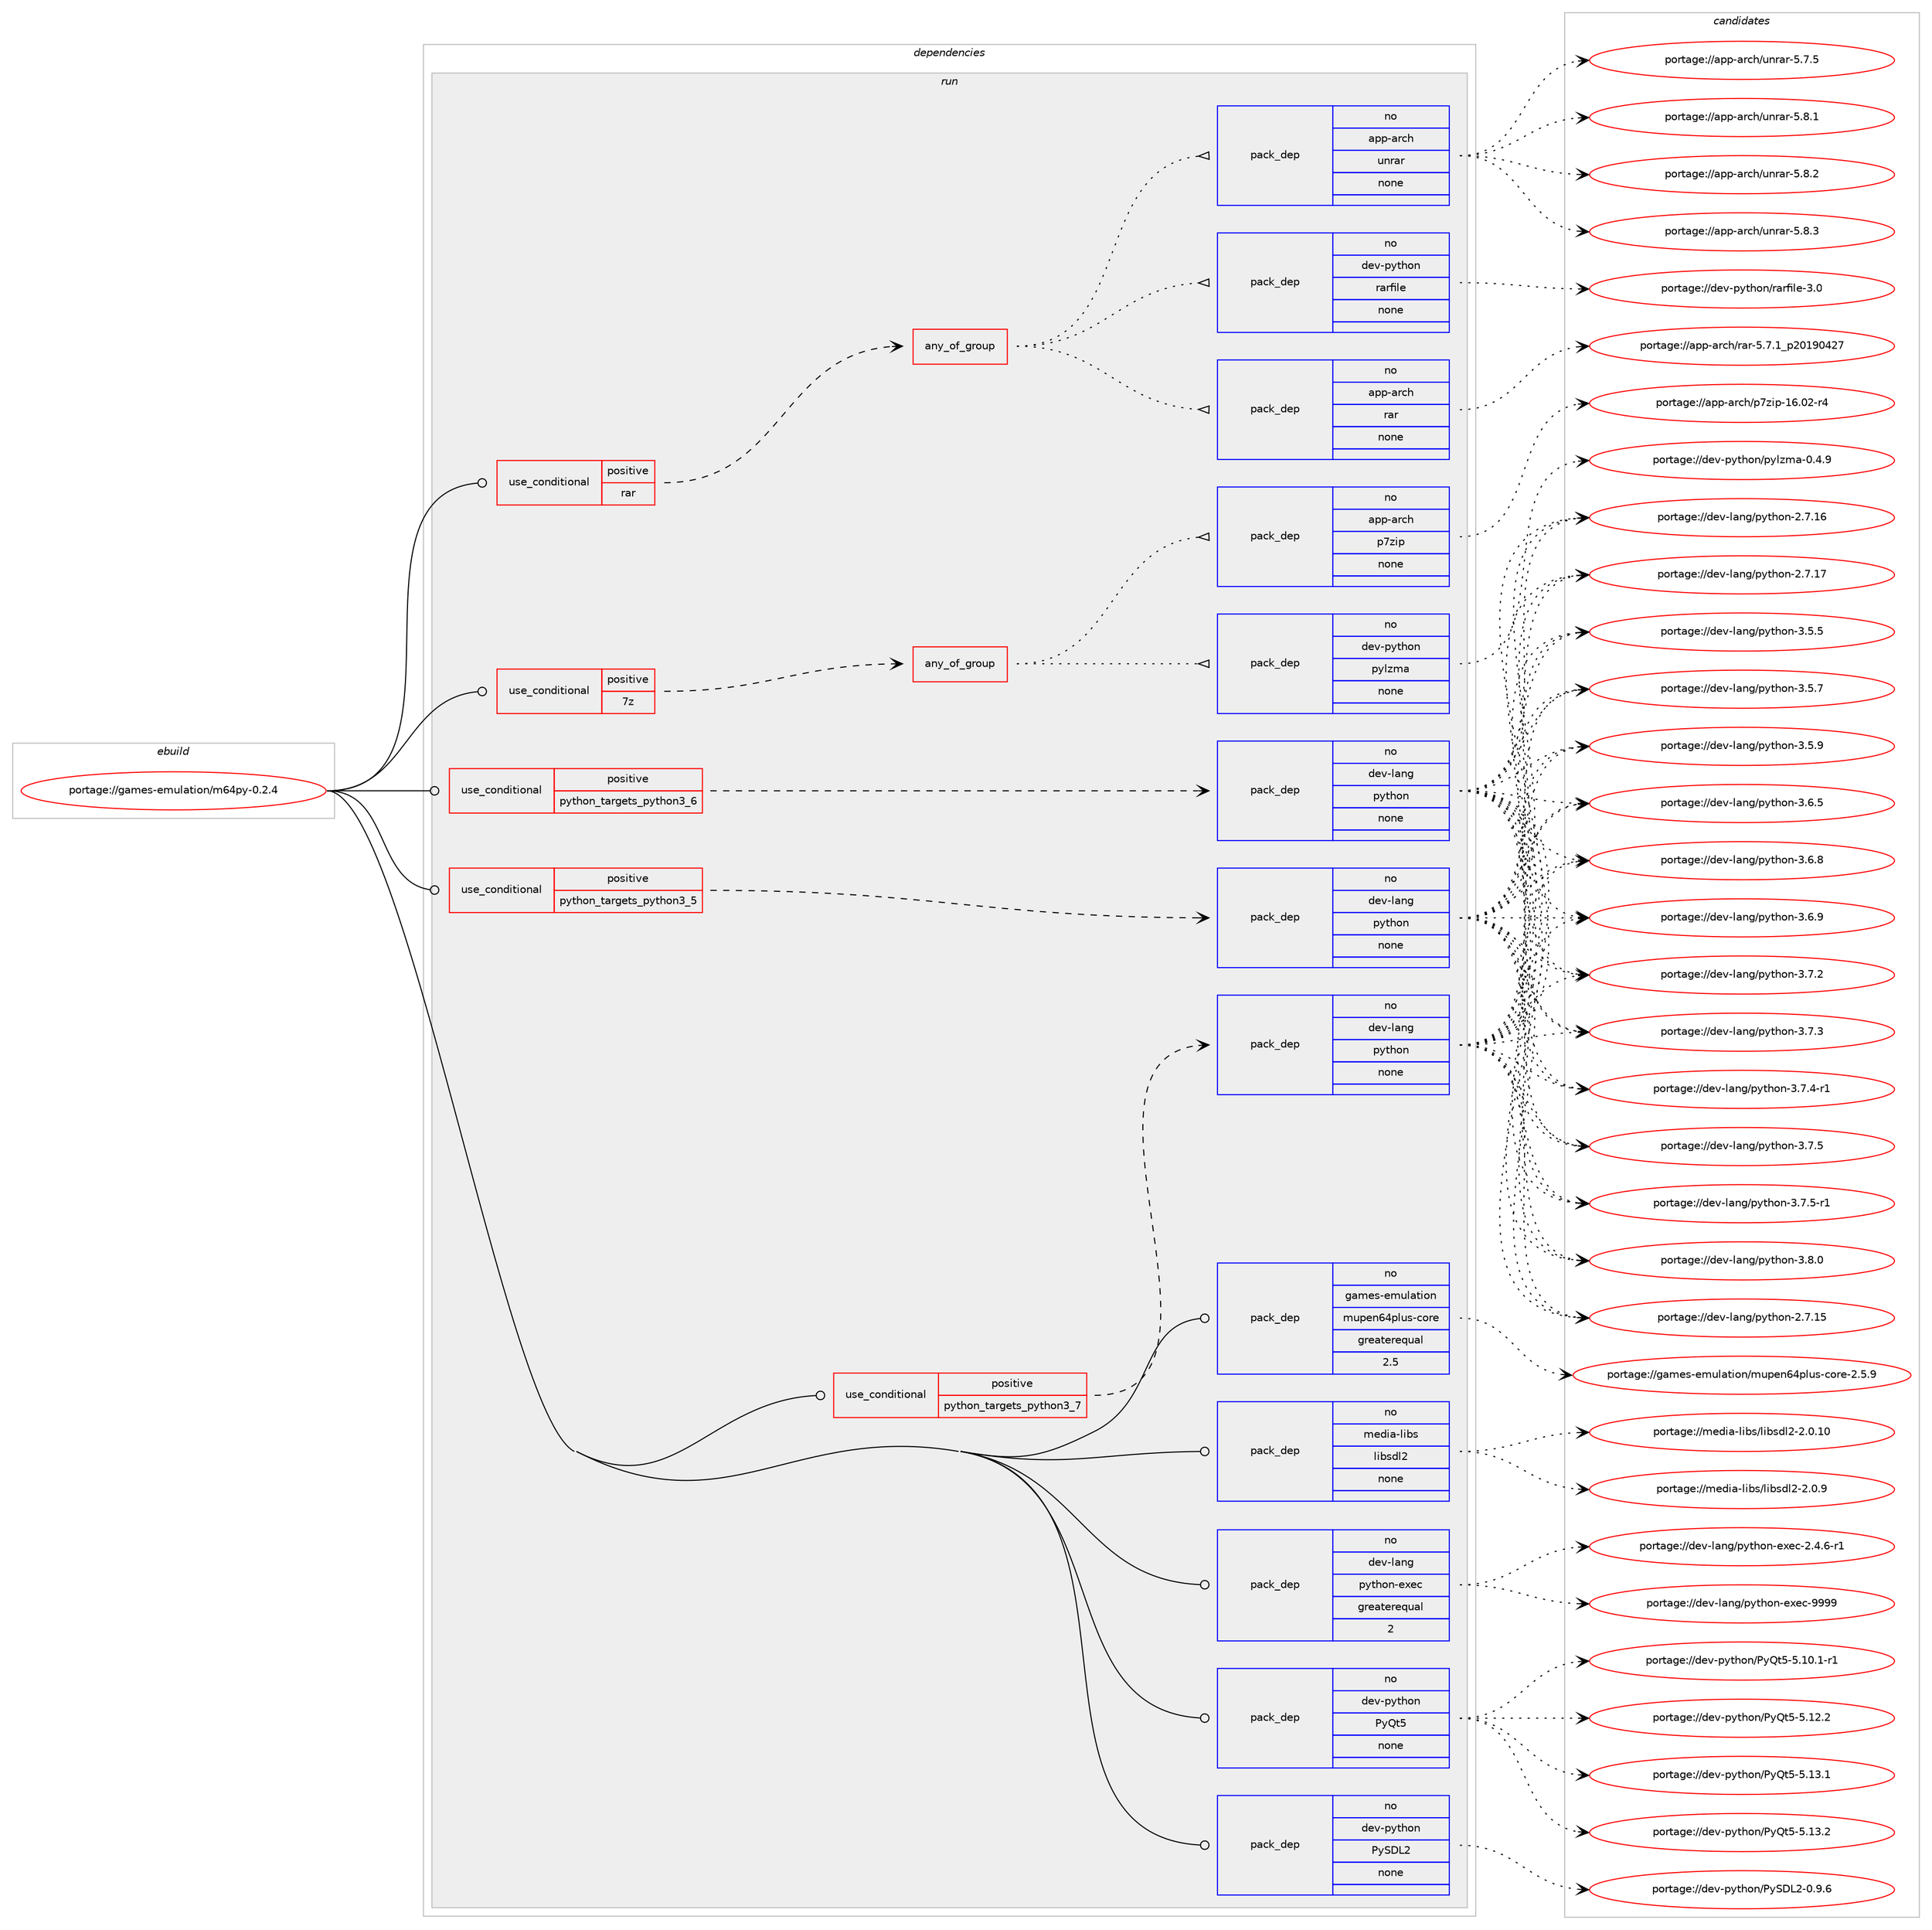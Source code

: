digraph prolog {

# *************
# Graph options
# *************

newrank=true;
concentrate=true;
compound=true;
graph [rankdir=LR,fontname=Helvetica,fontsize=10,ranksep=1.5];#, ranksep=2.5, nodesep=0.2];
edge  [arrowhead=vee];
node  [fontname=Helvetica,fontsize=10];

# **********
# The ebuild
# **********

subgraph cluster_leftcol {
color=gray;
rank=same;
label=<<i>ebuild</i>>;
id [label="portage://games-emulation/m64py-0.2.4", color=red, width=4, href="../games-emulation/m64py-0.2.4.svg"];
}

# ****************
# The dependencies
# ****************

subgraph cluster_midcol {
color=gray;
label=<<i>dependencies</i>>;
subgraph cluster_compile {
fillcolor="#eeeeee";
style=filled;
label=<<i>compile</i>>;
}
subgraph cluster_compileandrun {
fillcolor="#eeeeee";
style=filled;
label=<<i>compile and run</i>>;
}
subgraph cluster_run {
fillcolor="#eeeeee";
style=filled;
label=<<i>run</i>>;
subgraph cond72859 {
dependency271411 [label=<<TABLE BORDER="0" CELLBORDER="1" CELLSPACING="0" CELLPADDING="4"><TR><TD ROWSPAN="3" CELLPADDING="10">use_conditional</TD></TR><TR><TD>positive</TD></TR><TR><TD>7z</TD></TR></TABLE>>, shape=none, color=red];
subgraph any3754 {
dependency271412 [label=<<TABLE BORDER="0" CELLBORDER="1" CELLSPACING="0" CELLPADDING="4"><TR><TD CELLPADDING="10">any_of_group</TD></TR></TABLE>>, shape=none, color=red];subgraph pack194724 {
dependency271413 [label=<<TABLE BORDER="0" CELLBORDER="1" CELLSPACING="0" CELLPADDING="4" WIDTH="220"><TR><TD ROWSPAN="6" CELLPADDING="30">pack_dep</TD></TR><TR><TD WIDTH="110">no</TD></TR><TR><TD>dev-python</TD></TR><TR><TD>pylzma</TD></TR><TR><TD>none</TD></TR><TR><TD></TD></TR></TABLE>>, shape=none, color=blue];
}
dependency271412:e -> dependency271413:w [weight=20,style="dotted",arrowhead="oinv"];
subgraph pack194725 {
dependency271414 [label=<<TABLE BORDER="0" CELLBORDER="1" CELLSPACING="0" CELLPADDING="4" WIDTH="220"><TR><TD ROWSPAN="6" CELLPADDING="30">pack_dep</TD></TR><TR><TD WIDTH="110">no</TD></TR><TR><TD>app-arch</TD></TR><TR><TD>p7zip</TD></TR><TR><TD>none</TD></TR><TR><TD></TD></TR></TABLE>>, shape=none, color=blue];
}
dependency271412:e -> dependency271414:w [weight=20,style="dotted",arrowhead="oinv"];
}
dependency271411:e -> dependency271412:w [weight=20,style="dashed",arrowhead="vee"];
}
id:e -> dependency271411:w [weight=20,style="solid",arrowhead="odot"];
subgraph cond72860 {
dependency271415 [label=<<TABLE BORDER="0" CELLBORDER="1" CELLSPACING="0" CELLPADDING="4"><TR><TD ROWSPAN="3" CELLPADDING="10">use_conditional</TD></TR><TR><TD>positive</TD></TR><TR><TD>python_targets_python3_5</TD></TR></TABLE>>, shape=none, color=red];
subgraph pack194726 {
dependency271416 [label=<<TABLE BORDER="0" CELLBORDER="1" CELLSPACING="0" CELLPADDING="4" WIDTH="220"><TR><TD ROWSPAN="6" CELLPADDING="30">pack_dep</TD></TR><TR><TD WIDTH="110">no</TD></TR><TR><TD>dev-lang</TD></TR><TR><TD>python</TD></TR><TR><TD>none</TD></TR><TR><TD></TD></TR></TABLE>>, shape=none, color=blue];
}
dependency271415:e -> dependency271416:w [weight=20,style="dashed",arrowhead="vee"];
}
id:e -> dependency271415:w [weight=20,style="solid",arrowhead="odot"];
subgraph cond72861 {
dependency271417 [label=<<TABLE BORDER="0" CELLBORDER="1" CELLSPACING="0" CELLPADDING="4"><TR><TD ROWSPAN="3" CELLPADDING="10">use_conditional</TD></TR><TR><TD>positive</TD></TR><TR><TD>python_targets_python3_6</TD></TR></TABLE>>, shape=none, color=red];
subgraph pack194727 {
dependency271418 [label=<<TABLE BORDER="0" CELLBORDER="1" CELLSPACING="0" CELLPADDING="4" WIDTH="220"><TR><TD ROWSPAN="6" CELLPADDING="30">pack_dep</TD></TR><TR><TD WIDTH="110">no</TD></TR><TR><TD>dev-lang</TD></TR><TR><TD>python</TD></TR><TR><TD>none</TD></TR><TR><TD></TD></TR></TABLE>>, shape=none, color=blue];
}
dependency271417:e -> dependency271418:w [weight=20,style="dashed",arrowhead="vee"];
}
id:e -> dependency271417:w [weight=20,style="solid",arrowhead="odot"];
subgraph cond72862 {
dependency271419 [label=<<TABLE BORDER="0" CELLBORDER="1" CELLSPACING="0" CELLPADDING="4"><TR><TD ROWSPAN="3" CELLPADDING="10">use_conditional</TD></TR><TR><TD>positive</TD></TR><TR><TD>python_targets_python3_7</TD></TR></TABLE>>, shape=none, color=red];
subgraph pack194728 {
dependency271420 [label=<<TABLE BORDER="0" CELLBORDER="1" CELLSPACING="0" CELLPADDING="4" WIDTH="220"><TR><TD ROWSPAN="6" CELLPADDING="30">pack_dep</TD></TR><TR><TD WIDTH="110">no</TD></TR><TR><TD>dev-lang</TD></TR><TR><TD>python</TD></TR><TR><TD>none</TD></TR><TR><TD></TD></TR></TABLE>>, shape=none, color=blue];
}
dependency271419:e -> dependency271420:w [weight=20,style="dashed",arrowhead="vee"];
}
id:e -> dependency271419:w [weight=20,style="solid",arrowhead="odot"];
subgraph cond72863 {
dependency271421 [label=<<TABLE BORDER="0" CELLBORDER="1" CELLSPACING="0" CELLPADDING="4"><TR><TD ROWSPAN="3" CELLPADDING="10">use_conditional</TD></TR><TR><TD>positive</TD></TR><TR><TD>rar</TD></TR></TABLE>>, shape=none, color=red];
subgraph any3755 {
dependency271422 [label=<<TABLE BORDER="0" CELLBORDER="1" CELLSPACING="0" CELLPADDING="4"><TR><TD CELLPADDING="10">any_of_group</TD></TR></TABLE>>, shape=none, color=red];subgraph pack194729 {
dependency271423 [label=<<TABLE BORDER="0" CELLBORDER="1" CELLSPACING="0" CELLPADDING="4" WIDTH="220"><TR><TD ROWSPAN="6" CELLPADDING="30">pack_dep</TD></TR><TR><TD WIDTH="110">no</TD></TR><TR><TD>dev-python</TD></TR><TR><TD>rarfile</TD></TR><TR><TD>none</TD></TR><TR><TD></TD></TR></TABLE>>, shape=none, color=blue];
}
dependency271422:e -> dependency271423:w [weight=20,style="dotted",arrowhead="oinv"];
subgraph pack194730 {
dependency271424 [label=<<TABLE BORDER="0" CELLBORDER="1" CELLSPACING="0" CELLPADDING="4" WIDTH="220"><TR><TD ROWSPAN="6" CELLPADDING="30">pack_dep</TD></TR><TR><TD WIDTH="110">no</TD></TR><TR><TD>app-arch</TD></TR><TR><TD>unrar</TD></TR><TR><TD>none</TD></TR><TR><TD></TD></TR></TABLE>>, shape=none, color=blue];
}
dependency271422:e -> dependency271424:w [weight=20,style="dotted",arrowhead="oinv"];
subgraph pack194731 {
dependency271425 [label=<<TABLE BORDER="0" CELLBORDER="1" CELLSPACING="0" CELLPADDING="4" WIDTH="220"><TR><TD ROWSPAN="6" CELLPADDING="30">pack_dep</TD></TR><TR><TD WIDTH="110">no</TD></TR><TR><TD>app-arch</TD></TR><TR><TD>rar</TD></TR><TR><TD>none</TD></TR><TR><TD></TD></TR></TABLE>>, shape=none, color=blue];
}
dependency271422:e -> dependency271425:w [weight=20,style="dotted",arrowhead="oinv"];
}
dependency271421:e -> dependency271422:w [weight=20,style="dashed",arrowhead="vee"];
}
id:e -> dependency271421:w [weight=20,style="solid",arrowhead="odot"];
subgraph pack194732 {
dependency271426 [label=<<TABLE BORDER="0" CELLBORDER="1" CELLSPACING="0" CELLPADDING="4" WIDTH="220"><TR><TD ROWSPAN="6" CELLPADDING="30">pack_dep</TD></TR><TR><TD WIDTH="110">no</TD></TR><TR><TD>dev-lang</TD></TR><TR><TD>python-exec</TD></TR><TR><TD>greaterequal</TD></TR><TR><TD>2</TD></TR></TABLE>>, shape=none, color=blue];
}
id:e -> dependency271426:w [weight=20,style="solid",arrowhead="odot"];
subgraph pack194733 {
dependency271427 [label=<<TABLE BORDER="0" CELLBORDER="1" CELLSPACING="0" CELLPADDING="4" WIDTH="220"><TR><TD ROWSPAN="6" CELLPADDING="30">pack_dep</TD></TR><TR><TD WIDTH="110">no</TD></TR><TR><TD>dev-python</TD></TR><TR><TD>PyQt5</TD></TR><TR><TD>none</TD></TR><TR><TD></TD></TR></TABLE>>, shape=none, color=blue];
}
id:e -> dependency271427:w [weight=20,style="solid",arrowhead="odot"];
subgraph pack194734 {
dependency271428 [label=<<TABLE BORDER="0" CELLBORDER="1" CELLSPACING="0" CELLPADDING="4" WIDTH="220"><TR><TD ROWSPAN="6" CELLPADDING="30">pack_dep</TD></TR><TR><TD WIDTH="110">no</TD></TR><TR><TD>dev-python</TD></TR><TR><TD>PySDL2</TD></TR><TR><TD>none</TD></TR><TR><TD></TD></TR></TABLE>>, shape=none, color=blue];
}
id:e -> dependency271428:w [weight=20,style="solid",arrowhead="odot"];
subgraph pack194735 {
dependency271429 [label=<<TABLE BORDER="0" CELLBORDER="1" CELLSPACING="0" CELLPADDING="4" WIDTH="220"><TR><TD ROWSPAN="6" CELLPADDING="30">pack_dep</TD></TR><TR><TD WIDTH="110">no</TD></TR><TR><TD>games-emulation</TD></TR><TR><TD>mupen64plus-core</TD></TR><TR><TD>greaterequal</TD></TR><TR><TD>2.5</TD></TR></TABLE>>, shape=none, color=blue];
}
id:e -> dependency271429:w [weight=20,style="solid",arrowhead="odot"];
subgraph pack194736 {
dependency271430 [label=<<TABLE BORDER="0" CELLBORDER="1" CELLSPACING="0" CELLPADDING="4" WIDTH="220"><TR><TD ROWSPAN="6" CELLPADDING="30">pack_dep</TD></TR><TR><TD WIDTH="110">no</TD></TR><TR><TD>media-libs</TD></TR><TR><TD>libsdl2</TD></TR><TR><TD>none</TD></TR><TR><TD></TD></TR></TABLE>>, shape=none, color=blue];
}
id:e -> dependency271430:w [weight=20,style="solid",arrowhead="odot"];
}
}

# **************
# The candidates
# **************

subgraph cluster_choices {
rank=same;
color=gray;
label=<<i>candidates</i>>;

subgraph choice194724 {
color=black;
nodesep=1;
choiceportage100101118451121211161041111104711212110812210997454846524657 [label="portage://dev-python/pylzma-0.4.9", color=red, width=4,href="../dev-python/pylzma-0.4.9.svg"];
dependency271413:e -> choiceportage100101118451121211161041111104711212110812210997454846524657:w [style=dotted,weight="100"];
}
subgraph choice194725 {
color=black;
nodesep=1;
choiceportage9711211245971149910447112551221051124549544648504511452 [label="portage://app-arch/p7zip-16.02-r4", color=red, width=4,href="../app-arch/p7zip-16.02-r4.svg"];
dependency271414:e -> choiceportage9711211245971149910447112551221051124549544648504511452:w [style=dotted,weight="100"];
}
subgraph choice194726 {
color=black;
nodesep=1;
choiceportage10010111845108971101034711212111610411111045504655464953 [label="portage://dev-lang/python-2.7.15", color=red, width=4,href="../dev-lang/python-2.7.15.svg"];
choiceportage10010111845108971101034711212111610411111045504655464954 [label="portage://dev-lang/python-2.7.16", color=red, width=4,href="../dev-lang/python-2.7.16.svg"];
choiceportage10010111845108971101034711212111610411111045504655464955 [label="portage://dev-lang/python-2.7.17", color=red, width=4,href="../dev-lang/python-2.7.17.svg"];
choiceportage100101118451089711010347112121116104111110455146534653 [label="portage://dev-lang/python-3.5.5", color=red, width=4,href="../dev-lang/python-3.5.5.svg"];
choiceportage100101118451089711010347112121116104111110455146534655 [label="portage://dev-lang/python-3.5.7", color=red, width=4,href="../dev-lang/python-3.5.7.svg"];
choiceportage100101118451089711010347112121116104111110455146534657 [label="portage://dev-lang/python-3.5.9", color=red, width=4,href="../dev-lang/python-3.5.9.svg"];
choiceportage100101118451089711010347112121116104111110455146544653 [label="portage://dev-lang/python-3.6.5", color=red, width=4,href="../dev-lang/python-3.6.5.svg"];
choiceportage100101118451089711010347112121116104111110455146544656 [label="portage://dev-lang/python-3.6.8", color=red, width=4,href="../dev-lang/python-3.6.8.svg"];
choiceportage100101118451089711010347112121116104111110455146544657 [label="portage://dev-lang/python-3.6.9", color=red, width=4,href="../dev-lang/python-3.6.9.svg"];
choiceportage100101118451089711010347112121116104111110455146554650 [label="portage://dev-lang/python-3.7.2", color=red, width=4,href="../dev-lang/python-3.7.2.svg"];
choiceportage100101118451089711010347112121116104111110455146554651 [label="portage://dev-lang/python-3.7.3", color=red, width=4,href="../dev-lang/python-3.7.3.svg"];
choiceportage1001011184510897110103471121211161041111104551465546524511449 [label="portage://dev-lang/python-3.7.4-r1", color=red, width=4,href="../dev-lang/python-3.7.4-r1.svg"];
choiceportage100101118451089711010347112121116104111110455146554653 [label="portage://dev-lang/python-3.7.5", color=red, width=4,href="../dev-lang/python-3.7.5.svg"];
choiceportage1001011184510897110103471121211161041111104551465546534511449 [label="portage://dev-lang/python-3.7.5-r1", color=red, width=4,href="../dev-lang/python-3.7.5-r1.svg"];
choiceportage100101118451089711010347112121116104111110455146564648 [label="portage://dev-lang/python-3.8.0", color=red, width=4,href="../dev-lang/python-3.8.0.svg"];
dependency271416:e -> choiceportage10010111845108971101034711212111610411111045504655464953:w [style=dotted,weight="100"];
dependency271416:e -> choiceportage10010111845108971101034711212111610411111045504655464954:w [style=dotted,weight="100"];
dependency271416:e -> choiceportage10010111845108971101034711212111610411111045504655464955:w [style=dotted,weight="100"];
dependency271416:e -> choiceportage100101118451089711010347112121116104111110455146534653:w [style=dotted,weight="100"];
dependency271416:e -> choiceportage100101118451089711010347112121116104111110455146534655:w [style=dotted,weight="100"];
dependency271416:e -> choiceportage100101118451089711010347112121116104111110455146534657:w [style=dotted,weight="100"];
dependency271416:e -> choiceportage100101118451089711010347112121116104111110455146544653:w [style=dotted,weight="100"];
dependency271416:e -> choiceportage100101118451089711010347112121116104111110455146544656:w [style=dotted,weight="100"];
dependency271416:e -> choiceportage100101118451089711010347112121116104111110455146544657:w [style=dotted,weight="100"];
dependency271416:e -> choiceportage100101118451089711010347112121116104111110455146554650:w [style=dotted,weight="100"];
dependency271416:e -> choiceportage100101118451089711010347112121116104111110455146554651:w [style=dotted,weight="100"];
dependency271416:e -> choiceportage1001011184510897110103471121211161041111104551465546524511449:w [style=dotted,weight="100"];
dependency271416:e -> choiceportage100101118451089711010347112121116104111110455146554653:w [style=dotted,weight="100"];
dependency271416:e -> choiceportage1001011184510897110103471121211161041111104551465546534511449:w [style=dotted,weight="100"];
dependency271416:e -> choiceportage100101118451089711010347112121116104111110455146564648:w [style=dotted,weight="100"];
}
subgraph choice194727 {
color=black;
nodesep=1;
choiceportage10010111845108971101034711212111610411111045504655464953 [label="portage://dev-lang/python-2.7.15", color=red, width=4,href="../dev-lang/python-2.7.15.svg"];
choiceportage10010111845108971101034711212111610411111045504655464954 [label="portage://dev-lang/python-2.7.16", color=red, width=4,href="../dev-lang/python-2.7.16.svg"];
choiceportage10010111845108971101034711212111610411111045504655464955 [label="portage://dev-lang/python-2.7.17", color=red, width=4,href="../dev-lang/python-2.7.17.svg"];
choiceportage100101118451089711010347112121116104111110455146534653 [label="portage://dev-lang/python-3.5.5", color=red, width=4,href="../dev-lang/python-3.5.5.svg"];
choiceportage100101118451089711010347112121116104111110455146534655 [label="portage://dev-lang/python-3.5.7", color=red, width=4,href="../dev-lang/python-3.5.7.svg"];
choiceportage100101118451089711010347112121116104111110455146534657 [label="portage://dev-lang/python-3.5.9", color=red, width=4,href="../dev-lang/python-3.5.9.svg"];
choiceportage100101118451089711010347112121116104111110455146544653 [label="portage://dev-lang/python-3.6.5", color=red, width=4,href="../dev-lang/python-3.6.5.svg"];
choiceportage100101118451089711010347112121116104111110455146544656 [label="portage://dev-lang/python-3.6.8", color=red, width=4,href="../dev-lang/python-3.6.8.svg"];
choiceportage100101118451089711010347112121116104111110455146544657 [label="portage://dev-lang/python-3.6.9", color=red, width=4,href="../dev-lang/python-3.6.9.svg"];
choiceportage100101118451089711010347112121116104111110455146554650 [label="portage://dev-lang/python-3.7.2", color=red, width=4,href="../dev-lang/python-3.7.2.svg"];
choiceportage100101118451089711010347112121116104111110455146554651 [label="portage://dev-lang/python-3.7.3", color=red, width=4,href="../dev-lang/python-3.7.3.svg"];
choiceportage1001011184510897110103471121211161041111104551465546524511449 [label="portage://dev-lang/python-3.7.4-r1", color=red, width=4,href="../dev-lang/python-3.7.4-r1.svg"];
choiceportage100101118451089711010347112121116104111110455146554653 [label="portage://dev-lang/python-3.7.5", color=red, width=4,href="../dev-lang/python-3.7.5.svg"];
choiceportage1001011184510897110103471121211161041111104551465546534511449 [label="portage://dev-lang/python-3.7.5-r1", color=red, width=4,href="../dev-lang/python-3.7.5-r1.svg"];
choiceportage100101118451089711010347112121116104111110455146564648 [label="portage://dev-lang/python-3.8.0", color=red, width=4,href="../dev-lang/python-3.8.0.svg"];
dependency271418:e -> choiceportage10010111845108971101034711212111610411111045504655464953:w [style=dotted,weight="100"];
dependency271418:e -> choiceportage10010111845108971101034711212111610411111045504655464954:w [style=dotted,weight="100"];
dependency271418:e -> choiceportage10010111845108971101034711212111610411111045504655464955:w [style=dotted,weight="100"];
dependency271418:e -> choiceportage100101118451089711010347112121116104111110455146534653:w [style=dotted,weight="100"];
dependency271418:e -> choiceportage100101118451089711010347112121116104111110455146534655:w [style=dotted,weight="100"];
dependency271418:e -> choiceportage100101118451089711010347112121116104111110455146534657:w [style=dotted,weight="100"];
dependency271418:e -> choiceportage100101118451089711010347112121116104111110455146544653:w [style=dotted,weight="100"];
dependency271418:e -> choiceportage100101118451089711010347112121116104111110455146544656:w [style=dotted,weight="100"];
dependency271418:e -> choiceportage100101118451089711010347112121116104111110455146544657:w [style=dotted,weight="100"];
dependency271418:e -> choiceportage100101118451089711010347112121116104111110455146554650:w [style=dotted,weight="100"];
dependency271418:e -> choiceportage100101118451089711010347112121116104111110455146554651:w [style=dotted,weight="100"];
dependency271418:e -> choiceportage1001011184510897110103471121211161041111104551465546524511449:w [style=dotted,weight="100"];
dependency271418:e -> choiceportage100101118451089711010347112121116104111110455146554653:w [style=dotted,weight="100"];
dependency271418:e -> choiceportage1001011184510897110103471121211161041111104551465546534511449:w [style=dotted,weight="100"];
dependency271418:e -> choiceportage100101118451089711010347112121116104111110455146564648:w [style=dotted,weight="100"];
}
subgraph choice194728 {
color=black;
nodesep=1;
choiceportage10010111845108971101034711212111610411111045504655464953 [label="portage://dev-lang/python-2.7.15", color=red, width=4,href="../dev-lang/python-2.7.15.svg"];
choiceportage10010111845108971101034711212111610411111045504655464954 [label="portage://dev-lang/python-2.7.16", color=red, width=4,href="../dev-lang/python-2.7.16.svg"];
choiceportage10010111845108971101034711212111610411111045504655464955 [label="portage://dev-lang/python-2.7.17", color=red, width=4,href="../dev-lang/python-2.7.17.svg"];
choiceportage100101118451089711010347112121116104111110455146534653 [label="portage://dev-lang/python-3.5.5", color=red, width=4,href="../dev-lang/python-3.5.5.svg"];
choiceportage100101118451089711010347112121116104111110455146534655 [label="portage://dev-lang/python-3.5.7", color=red, width=4,href="../dev-lang/python-3.5.7.svg"];
choiceportage100101118451089711010347112121116104111110455146534657 [label="portage://dev-lang/python-3.5.9", color=red, width=4,href="../dev-lang/python-3.5.9.svg"];
choiceportage100101118451089711010347112121116104111110455146544653 [label="portage://dev-lang/python-3.6.5", color=red, width=4,href="../dev-lang/python-3.6.5.svg"];
choiceportage100101118451089711010347112121116104111110455146544656 [label="portage://dev-lang/python-3.6.8", color=red, width=4,href="../dev-lang/python-3.6.8.svg"];
choiceportage100101118451089711010347112121116104111110455146544657 [label="portage://dev-lang/python-3.6.9", color=red, width=4,href="../dev-lang/python-3.6.9.svg"];
choiceportage100101118451089711010347112121116104111110455146554650 [label="portage://dev-lang/python-3.7.2", color=red, width=4,href="../dev-lang/python-3.7.2.svg"];
choiceportage100101118451089711010347112121116104111110455146554651 [label="portage://dev-lang/python-3.7.3", color=red, width=4,href="../dev-lang/python-3.7.3.svg"];
choiceportage1001011184510897110103471121211161041111104551465546524511449 [label="portage://dev-lang/python-3.7.4-r1", color=red, width=4,href="../dev-lang/python-3.7.4-r1.svg"];
choiceportage100101118451089711010347112121116104111110455146554653 [label="portage://dev-lang/python-3.7.5", color=red, width=4,href="../dev-lang/python-3.7.5.svg"];
choiceportage1001011184510897110103471121211161041111104551465546534511449 [label="portage://dev-lang/python-3.7.5-r1", color=red, width=4,href="../dev-lang/python-3.7.5-r1.svg"];
choiceportage100101118451089711010347112121116104111110455146564648 [label="portage://dev-lang/python-3.8.0", color=red, width=4,href="../dev-lang/python-3.8.0.svg"];
dependency271420:e -> choiceportage10010111845108971101034711212111610411111045504655464953:w [style=dotted,weight="100"];
dependency271420:e -> choiceportage10010111845108971101034711212111610411111045504655464954:w [style=dotted,weight="100"];
dependency271420:e -> choiceportage10010111845108971101034711212111610411111045504655464955:w [style=dotted,weight="100"];
dependency271420:e -> choiceportage100101118451089711010347112121116104111110455146534653:w [style=dotted,weight="100"];
dependency271420:e -> choiceportage100101118451089711010347112121116104111110455146534655:w [style=dotted,weight="100"];
dependency271420:e -> choiceportage100101118451089711010347112121116104111110455146534657:w [style=dotted,weight="100"];
dependency271420:e -> choiceportage100101118451089711010347112121116104111110455146544653:w [style=dotted,weight="100"];
dependency271420:e -> choiceportage100101118451089711010347112121116104111110455146544656:w [style=dotted,weight="100"];
dependency271420:e -> choiceportage100101118451089711010347112121116104111110455146544657:w [style=dotted,weight="100"];
dependency271420:e -> choiceportage100101118451089711010347112121116104111110455146554650:w [style=dotted,weight="100"];
dependency271420:e -> choiceportage100101118451089711010347112121116104111110455146554651:w [style=dotted,weight="100"];
dependency271420:e -> choiceportage1001011184510897110103471121211161041111104551465546524511449:w [style=dotted,weight="100"];
dependency271420:e -> choiceportage100101118451089711010347112121116104111110455146554653:w [style=dotted,weight="100"];
dependency271420:e -> choiceportage1001011184510897110103471121211161041111104551465546534511449:w [style=dotted,weight="100"];
dependency271420:e -> choiceportage100101118451089711010347112121116104111110455146564648:w [style=dotted,weight="100"];
}
subgraph choice194729 {
color=black;
nodesep=1;
choiceportage10010111845112121116104111110471149711410210510810145514648 [label="portage://dev-python/rarfile-3.0", color=red, width=4,href="../dev-python/rarfile-3.0.svg"];
dependency271423:e -> choiceportage10010111845112121116104111110471149711410210510810145514648:w [style=dotted,weight="100"];
}
subgraph choice194730 {
color=black;
nodesep=1;
choiceportage971121124597114991044711711011497114455346554653 [label="portage://app-arch/unrar-5.7.5", color=red, width=4,href="../app-arch/unrar-5.7.5.svg"];
choiceportage971121124597114991044711711011497114455346564649 [label="portage://app-arch/unrar-5.8.1", color=red, width=4,href="../app-arch/unrar-5.8.1.svg"];
choiceportage971121124597114991044711711011497114455346564650 [label="portage://app-arch/unrar-5.8.2", color=red, width=4,href="../app-arch/unrar-5.8.2.svg"];
choiceportage971121124597114991044711711011497114455346564651 [label="portage://app-arch/unrar-5.8.3", color=red, width=4,href="../app-arch/unrar-5.8.3.svg"];
dependency271424:e -> choiceportage971121124597114991044711711011497114455346554653:w [style=dotted,weight="100"];
dependency271424:e -> choiceportage971121124597114991044711711011497114455346564649:w [style=dotted,weight="100"];
dependency271424:e -> choiceportage971121124597114991044711711011497114455346564650:w [style=dotted,weight="100"];
dependency271424:e -> choiceportage971121124597114991044711711011497114455346564651:w [style=dotted,weight="100"];
}
subgraph choice194731 {
color=black;
nodesep=1;
choiceportage971121124597114991044711497114455346554649951125048495748525055 [label="portage://app-arch/rar-5.7.1_p20190427", color=red, width=4,href="../app-arch/rar-5.7.1_p20190427.svg"];
dependency271425:e -> choiceportage971121124597114991044711497114455346554649951125048495748525055:w [style=dotted,weight="100"];
}
subgraph choice194732 {
color=black;
nodesep=1;
choiceportage10010111845108971101034711212111610411111045101120101994550465246544511449 [label="portage://dev-lang/python-exec-2.4.6-r1", color=red, width=4,href="../dev-lang/python-exec-2.4.6-r1.svg"];
choiceportage10010111845108971101034711212111610411111045101120101994557575757 [label="portage://dev-lang/python-exec-9999", color=red, width=4,href="../dev-lang/python-exec-9999.svg"];
dependency271426:e -> choiceportage10010111845108971101034711212111610411111045101120101994550465246544511449:w [style=dotted,weight="100"];
dependency271426:e -> choiceportage10010111845108971101034711212111610411111045101120101994557575757:w [style=dotted,weight="100"];
}
subgraph choice194733 {
color=black;
nodesep=1;
choiceportage1001011184511212111610411111047801218111653455346494846494511449 [label="portage://dev-python/PyQt5-5.10.1-r1", color=red, width=4,href="../dev-python/PyQt5-5.10.1-r1.svg"];
choiceportage100101118451121211161041111104780121811165345534649504650 [label="portage://dev-python/PyQt5-5.12.2", color=red, width=4,href="../dev-python/PyQt5-5.12.2.svg"];
choiceportage100101118451121211161041111104780121811165345534649514649 [label="portage://dev-python/PyQt5-5.13.1", color=red, width=4,href="../dev-python/PyQt5-5.13.1.svg"];
choiceportage100101118451121211161041111104780121811165345534649514650 [label="portage://dev-python/PyQt5-5.13.2", color=red, width=4,href="../dev-python/PyQt5-5.13.2.svg"];
dependency271427:e -> choiceportage1001011184511212111610411111047801218111653455346494846494511449:w [style=dotted,weight="100"];
dependency271427:e -> choiceportage100101118451121211161041111104780121811165345534649504650:w [style=dotted,weight="100"];
dependency271427:e -> choiceportage100101118451121211161041111104780121811165345534649514649:w [style=dotted,weight="100"];
dependency271427:e -> choiceportage100101118451121211161041111104780121811165345534649514650:w [style=dotted,weight="100"];
}
subgraph choice194734 {
color=black;
nodesep=1;
choiceportage10010111845112121116104111110478012183687650454846574654 [label="portage://dev-python/PySDL2-0.9.6", color=red, width=4,href="../dev-python/PySDL2-0.9.6.svg"];
dependency271428:e -> choiceportage10010111845112121116104111110478012183687650454846574654:w [style=dotted,weight="100"];
}
subgraph choice194735 {
color=black;
nodesep=1;
choiceportage1039710910111545101109117108971161051111104710911711210111054521121081171154599111114101455046534657 [label="portage://games-emulation/mupen64plus-core-2.5.9", color=red, width=4,href="../games-emulation/mupen64plus-core-2.5.9.svg"];
dependency271429:e -> choiceportage1039710910111545101109117108971161051111104710911711210111054521121081171154599111114101455046534657:w [style=dotted,weight="100"];
}
subgraph choice194736 {
color=black;
nodesep=1;
choiceportage10910110010597451081059811547108105981151001085045504648464948 [label="portage://media-libs/libsdl2-2.0.10", color=red, width=4,href="../media-libs/libsdl2-2.0.10.svg"];
choiceportage109101100105974510810598115471081059811510010850455046484657 [label="portage://media-libs/libsdl2-2.0.9", color=red, width=4,href="../media-libs/libsdl2-2.0.9.svg"];
dependency271430:e -> choiceportage10910110010597451081059811547108105981151001085045504648464948:w [style=dotted,weight="100"];
dependency271430:e -> choiceportage109101100105974510810598115471081059811510010850455046484657:w [style=dotted,weight="100"];
}
}

}
